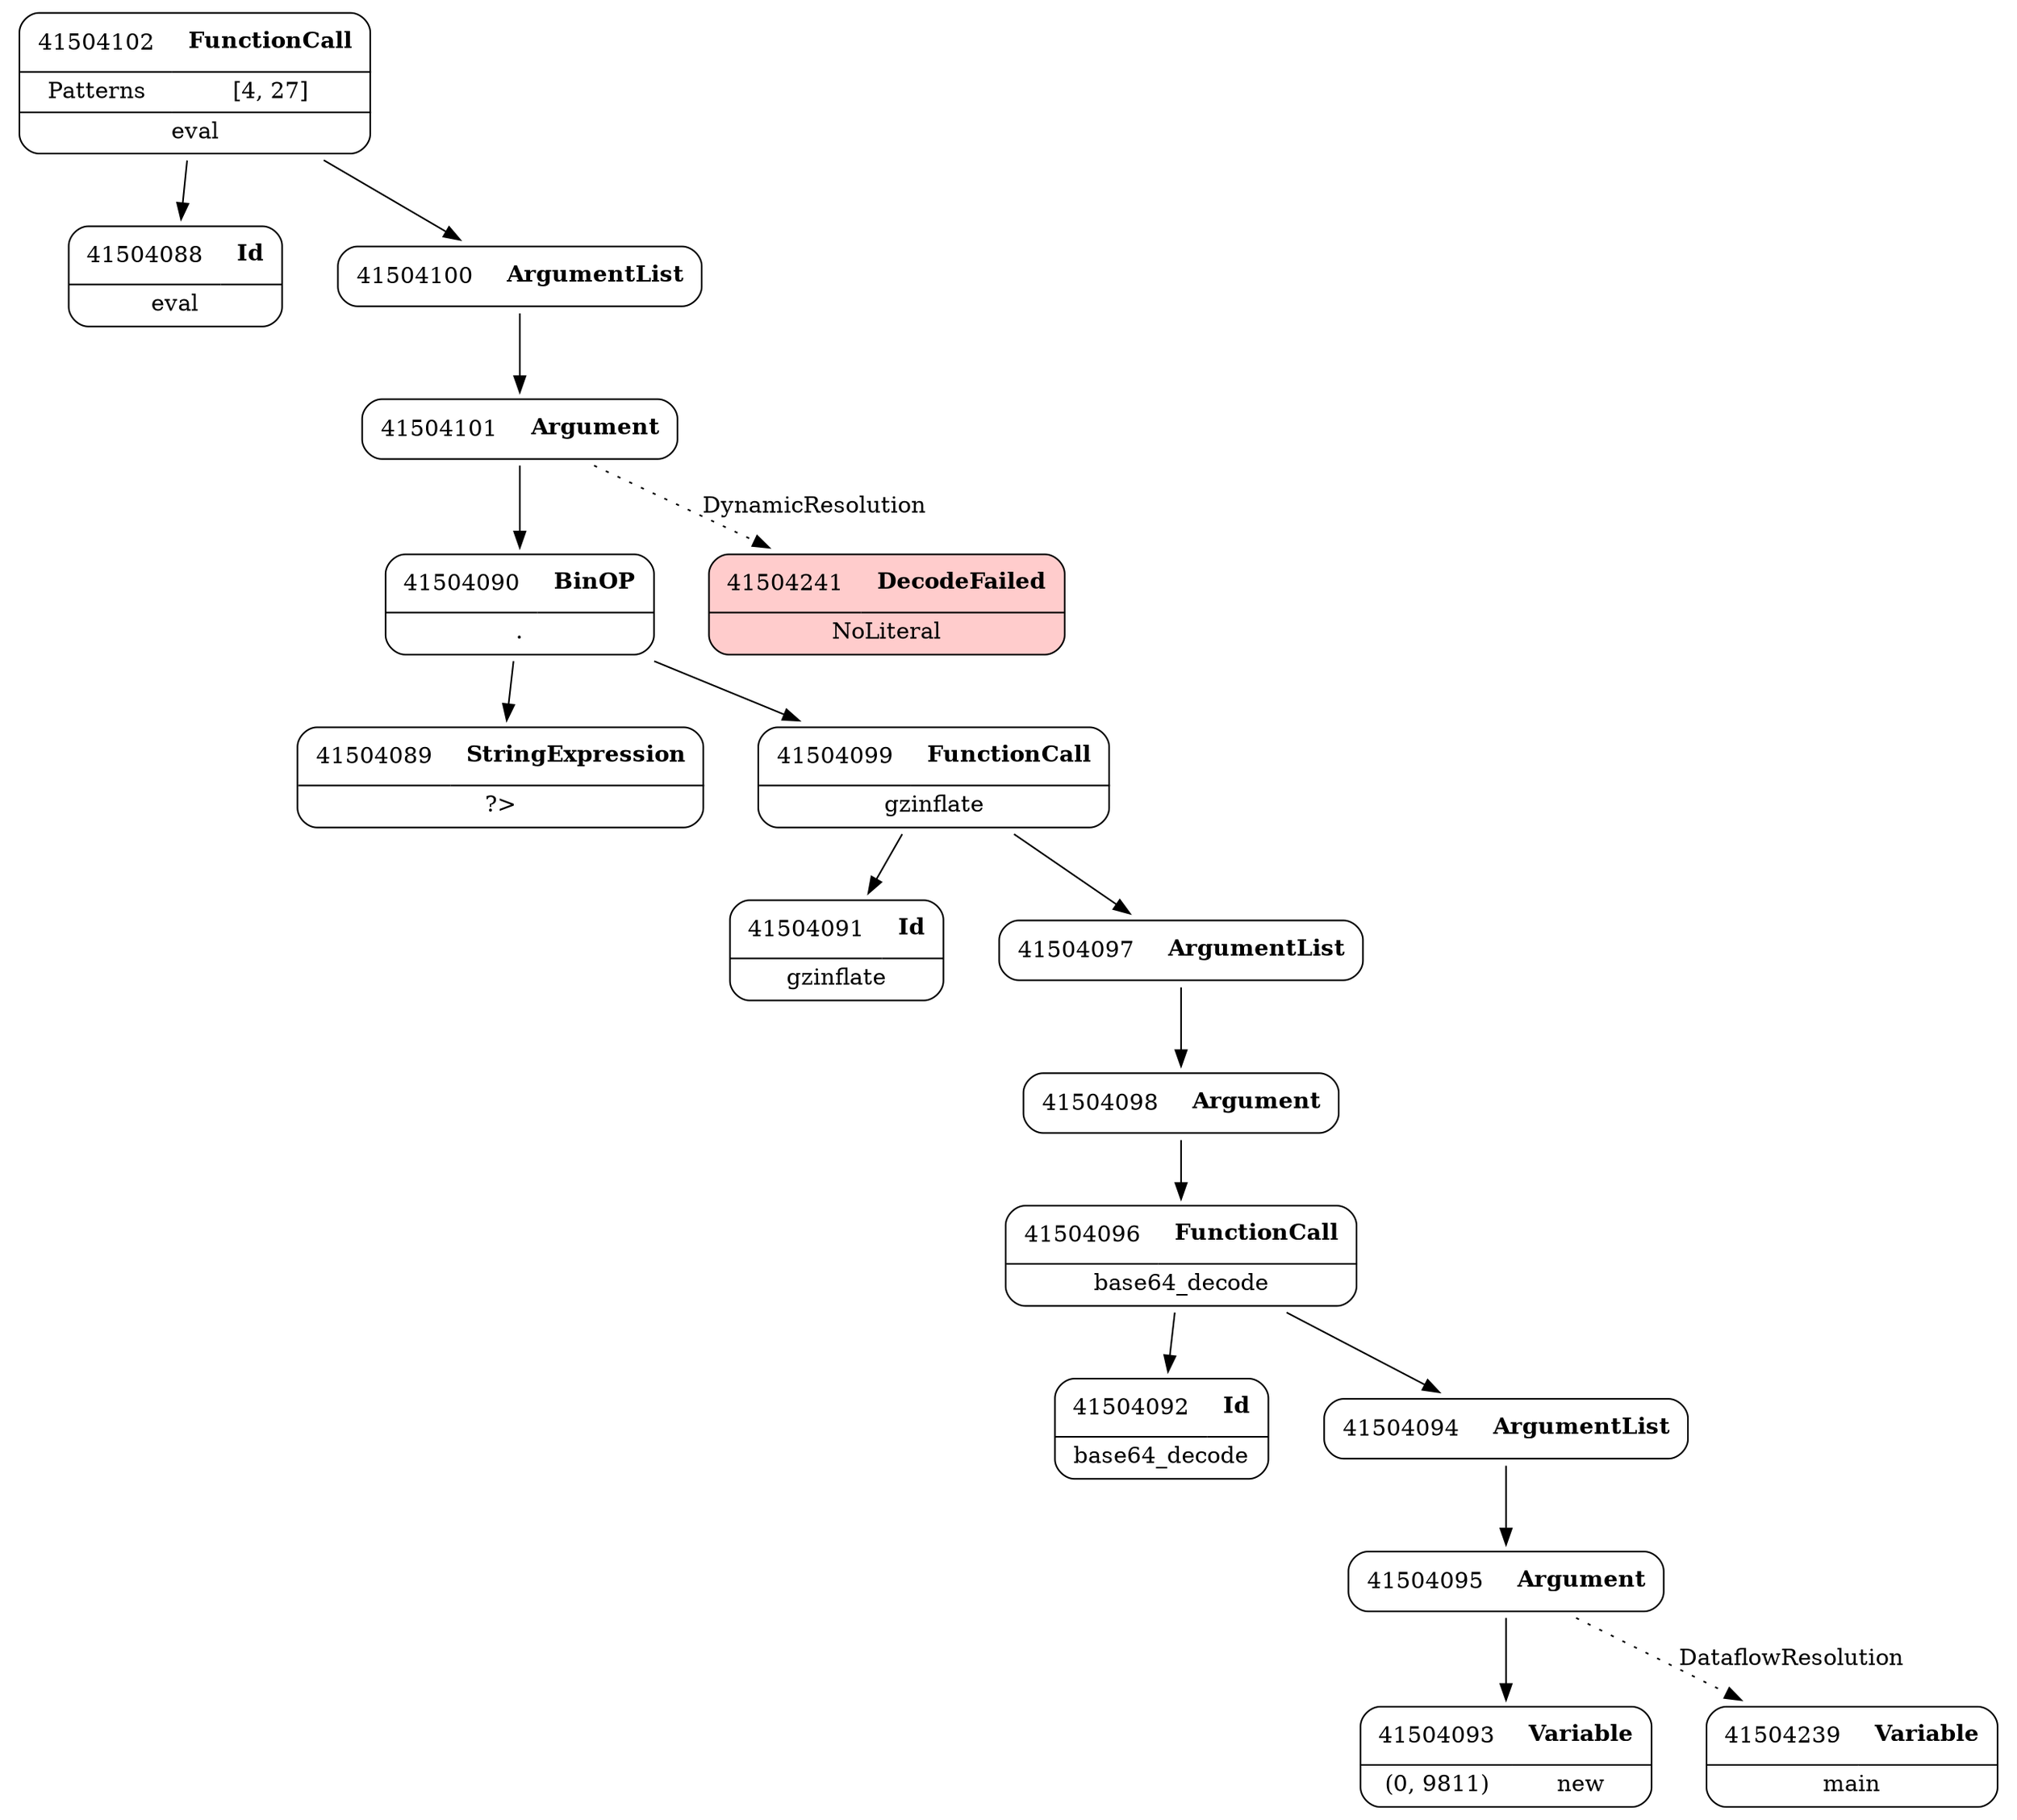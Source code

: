 digraph ast {
node [shape=none];
41504089 [label=<<TABLE border='1' cellspacing='0' cellpadding='10' style='rounded' ><TR><TD border='0'>41504089</TD><TD border='0'><B>StringExpression</B></TD></TR><HR/><TR><TD border='0' cellpadding='5' colspan='2'>?&gt;</TD></TR></TABLE>>];
41504088 [label=<<TABLE border='1' cellspacing='0' cellpadding='10' style='rounded' ><TR><TD border='0'>41504088</TD><TD border='0'><B>Id</B></TD></TR><HR/><TR><TD border='0' cellpadding='5' colspan='2'>eval</TD></TR></TABLE>>];
41504091 [label=<<TABLE border='1' cellspacing='0' cellpadding='10' style='rounded' ><TR><TD border='0'>41504091</TD><TD border='0'><B>Id</B></TD></TR><HR/><TR><TD border='0' cellpadding='5' colspan='2'>gzinflate</TD></TR></TABLE>>];
41504090 [label=<<TABLE border='1' cellspacing='0' cellpadding='10' style='rounded' ><TR><TD border='0'>41504090</TD><TD border='0'><B>BinOP</B></TD></TR><HR/><TR><TD border='0' cellpadding='5' colspan='2'>.</TD></TR></TABLE>>];
41504090 -> 41504089 [weight=2];
41504090 -> 41504099 [weight=2];
41504093 [label=<<TABLE border='1' cellspacing='0' cellpadding='10' style='rounded' ><TR><TD border='0'>41504093</TD><TD border='0'><B>Variable</B></TD></TR><HR/><TR><TD border='0' cellpadding='5'>(0, 9811)</TD><TD border='0' cellpadding='5'>new</TD></TR></TABLE>>];
41504092 [label=<<TABLE border='1' cellspacing='0' cellpadding='10' style='rounded' ><TR><TD border='0'>41504092</TD><TD border='0'><B>Id</B></TD></TR><HR/><TR><TD border='0' cellpadding='5' colspan='2'>base64_decode</TD></TR></TABLE>>];
41504095 [label=<<TABLE border='1' cellspacing='0' cellpadding='10' style='rounded' ><TR><TD border='0'>41504095</TD><TD border='0'><B>Argument</B></TD></TR></TABLE>>];
41504095 -> 41504093 [weight=2];
41504095 -> 41504239 [style=dotted,label=DataflowResolution];
41504094 [label=<<TABLE border='1' cellspacing='0' cellpadding='10' style='rounded' ><TR><TD border='0'>41504094</TD><TD border='0'><B>ArgumentList</B></TD></TR></TABLE>>];
41504094 -> 41504095 [weight=2];
41504241 [label=<<TABLE border='1' cellspacing='0' cellpadding='10' style='rounded' bgcolor='#FFCCCC' ><TR><TD border='0'>41504241</TD><TD border='0'><B>DecodeFailed</B></TD></TR><HR/><TR><TD border='0' cellpadding='5' colspan='2'>NoLiteral</TD></TR></TABLE>>];
41504239 [label=<<TABLE border='1' cellspacing='0' cellpadding='10' style='rounded' ><TR><TD border='0'>41504239</TD><TD border='0'><B>Variable</B></TD></TR><HR/><TR><TD border='0' cellpadding='5' colspan='2'>main</TD></TR></TABLE>>];
41504097 [label=<<TABLE border='1' cellspacing='0' cellpadding='10' style='rounded' ><TR><TD border='0'>41504097</TD><TD border='0'><B>ArgumentList</B></TD></TR></TABLE>>];
41504097 -> 41504098 [weight=2];
41504096 [label=<<TABLE border='1' cellspacing='0' cellpadding='10' style='rounded' ><TR><TD border='0'>41504096</TD><TD border='0'><B>FunctionCall</B></TD></TR><HR/><TR><TD border='0' cellpadding='5' colspan='2'>base64_decode</TD></TR></TABLE>>];
41504096 -> 41504092 [weight=2];
41504096 -> 41504094 [weight=2];
41504099 [label=<<TABLE border='1' cellspacing='0' cellpadding='10' style='rounded' ><TR><TD border='0'>41504099</TD><TD border='0'><B>FunctionCall</B></TD></TR><HR/><TR><TD border='0' cellpadding='5' colspan='2'>gzinflate</TD></TR></TABLE>>];
41504099 -> 41504091 [weight=2];
41504099 -> 41504097 [weight=2];
41504098 [label=<<TABLE border='1' cellspacing='0' cellpadding='10' style='rounded' ><TR><TD border='0'>41504098</TD><TD border='0'><B>Argument</B></TD></TR></TABLE>>];
41504098 -> 41504096 [weight=2];
41504101 [label=<<TABLE border='1' cellspacing='0' cellpadding='10' style='rounded' ><TR><TD border='0'>41504101</TD><TD border='0'><B>Argument</B></TD></TR></TABLE>>];
41504101 -> 41504090 [weight=2];
41504101 -> 41504241 [style=dotted,label=DynamicResolution];
41504100 [label=<<TABLE border='1' cellspacing='0' cellpadding='10' style='rounded' ><TR><TD border='0'>41504100</TD><TD border='0'><B>ArgumentList</B></TD></TR></TABLE>>];
41504100 -> 41504101 [weight=2];
41504102 [label=<<TABLE border='1' cellspacing='0' cellpadding='10' style='rounded' ><TR><TD border='0'>41504102</TD><TD border='0'><B>FunctionCall</B></TD></TR><HR/><TR><TD border='0' cellpadding='5'>Patterns</TD><TD border='0' cellpadding='5'>[4, 27]</TD></TR><HR/><TR><TD border='0' cellpadding='5' colspan='2'>eval</TD></TR></TABLE>>];
41504102 -> 41504088 [weight=2];
41504102 -> 41504100 [weight=2];
}
